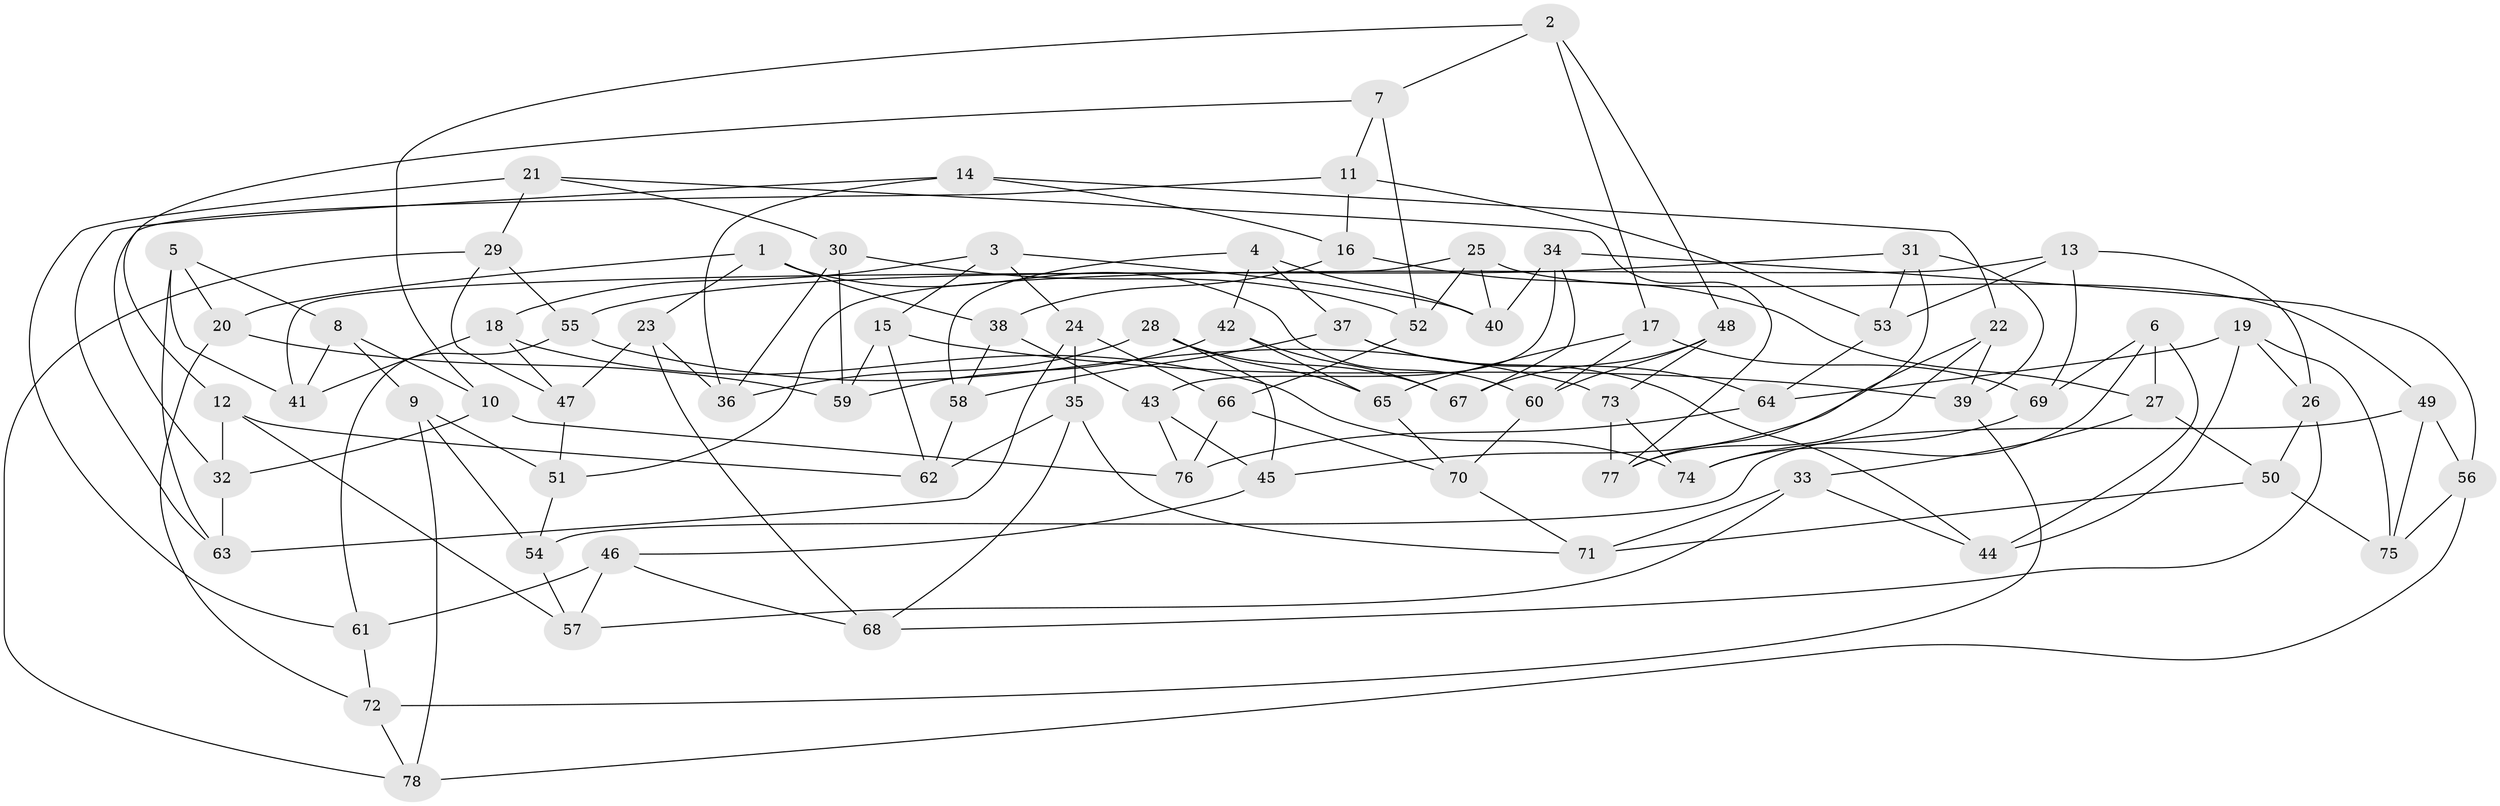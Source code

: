 // coarse degree distribution, {6: 0.5217391304347826, 5: 0.17391304347826086, 4: 0.30434782608695654}
// Generated by graph-tools (version 1.1) at 2025/52/02/27/25 19:52:27]
// undirected, 78 vertices, 156 edges
graph export_dot {
graph [start="1"]
  node [color=gray90,style=filled];
  1;
  2;
  3;
  4;
  5;
  6;
  7;
  8;
  9;
  10;
  11;
  12;
  13;
  14;
  15;
  16;
  17;
  18;
  19;
  20;
  21;
  22;
  23;
  24;
  25;
  26;
  27;
  28;
  29;
  30;
  31;
  32;
  33;
  34;
  35;
  36;
  37;
  38;
  39;
  40;
  41;
  42;
  43;
  44;
  45;
  46;
  47;
  48;
  49;
  50;
  51;
  52;
  53;
  54;
  55;
  56;
  57;
  58;
  59;
  60;
  61;
  62;
  63;
  64;
  65;
  66;
  67;
  68;
  69;
  70;
  71;
  72;
  73;
  74;
  75;
  76;
  77;
  78;
  1 -- 20;
  1 -- 23;
  1 -- 60;
  1 -- 38;
  2 -- 10;
  2 -- 48;
  2 -- 17;
  2 -- 7;
  3 -- 24;
  3 -- 18;
  3 -- 40;
  3 -- 15;
  4 -- 58;
  4 -- 40;
  4 -- 37;
  4 -- 42;
  5 -- 8;
  5 -- 41;
  5 -- 63;
  5 -- 20;
  6 -- 27;
  6 -- 69;
  6 -- 44;
  6 -- 74;
  7 -- 52;
  7 -- 11;
  7 -- 12;
  8 -- 9;
  8 -- 41;
  8 -- 10;
  9 -- 51;
  9 -- 78;
  9 -- 54;
  10 -- 76;
  10 -- 32;
  11 -- 53;
  11 -- 32;
  11 -- 16;
  12 -- 62;
  12 -- 57;
  12 -- 32;
  13 -- 53;
  13 -- 69;
  13 -- 26;
  13 -- 51;
  14 -- 22;
  14 -- 16;
  14 -- 63;
  14 -- 36;
  15 -- 39;
  15 -- 59;
  15 -- 62;
  16 -- 38;
  16 -- 27;
  17 -- 65;
  17 -- 60;
  17 -- 69;
  18 -- 47;
  18 -- 41;
  18 -- 74;
  19 -- 44;
  19 -- 26;
  19 -- 75;
  19 -- 64;
  20 -- 72;
  20 -- 59;
  21 -- 61;
  21 -- 29;
  21 -- 77;
  21 -- 30;
  22 -- 77;
  22 -- 39;
  22 -- 45;
  23 -- 47;
  23 -- 68;
  23 -- 36;
  24 -- 35;
  24 -- 66;
  24 -- 63;
  25 -- 41;
  25 -- 40;
  25 -- 49;
  25 -- 52;
  26 -- 50;
  26 -- 68;
  27 -- 50;
  27 -- 33;
  28 -- 67;
  28 -- 65;
  28 -- 45;
  28 -- 36;
  29 -- 47;
  29 -- 55;
  29 -- 78;
  30 -- 52;
  30 -- 36;
  30 -- 59;
  31 -- 39;
  31 -- 53;
  31 -- 77;
  31 -- 55;
  32 -- 63;
  33 -- 44;
  33 -- 71;
  33 -- 57;
  34 -- 43;
  34 -- 56;
  34 -- 67;
  34 -- 40;
  35 -- 68;
  35 -- 62;
  35 -- 71;
  37 -- 64;
  37 -- 44;
  37 -- 58;
  38 -- 58;
  38 -- 43;
  39 -- 72;
  42 -- 67;
  42 -- 59;
  42 -- 65;
  43 -- 45;
  43 -- 76;
  45 -- 46;
  46 -- 57;
  46 -- 68;
  46 -- 61;
  47 -- 51;
  48 -- 60;
  48 -- 73;
  48 -- 67;
  49 -- 54;
  49 -- 56;
  49 -- 75;
  50 -- 75;
  50 -- 71;
  51 -- 54;
  52 -- 66;
  53 -- 64;
  54 -- 57;
  55 -- 61;
  55 -- 73;
  56 -- 75;
  56 -- 78;
  58 -- 62;
  60 -- 70;
  61 -- 72;
  64 -- 76;
  65 -- 70;
  66 -- 70;
  66 -- 76;
  69 -- 74;
  70 -- 71;
  72 -- 78;
  73 -- 77;
  73 -- 74;
}
